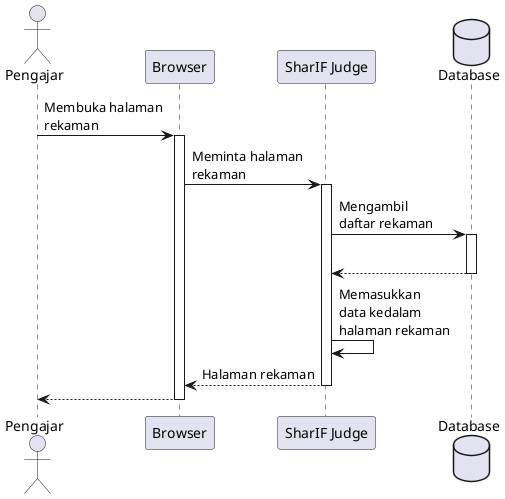 @startuml seqdia_lookup
actor       Pengajar       as user
participant Browser as bw
participant "SharIF Judge" as shj
database Database as db

user -> bw : Membuka halaman\nrekaman
activate bw

bw -> shj : Meminta halaman\nrekaman
activate shj

shj -> db : Mengambil\ndaftar rekaman
activate db
|||
return

' rnote over shj
'     Memasukkan 
'     data kedalam
'     halaman rekaman
' endnote

shj -> shj : Memasukkan\ndata kedalam\nhalaman rekaman

return Halaman rekaman

return

' participant Participant as Foo
' boundary    Boundary    as Foo2
' control     Control     as Foo3
' entity      Entity      as Foo4
' database    Database    as Foo5
' collections Collections as Foo6
' queue       Queue       as Foo7
' Foo -> Foo1 : To actor 
' Foo -> Foo2 : To boundary
' Foo -> Foo3 : To control
' Foo -> Foo4 : To entity
' Foo -> Foo5 : To database
' Foo -> Foo6 : To collections
' Foo -> Foo7: To queue
@enduml
